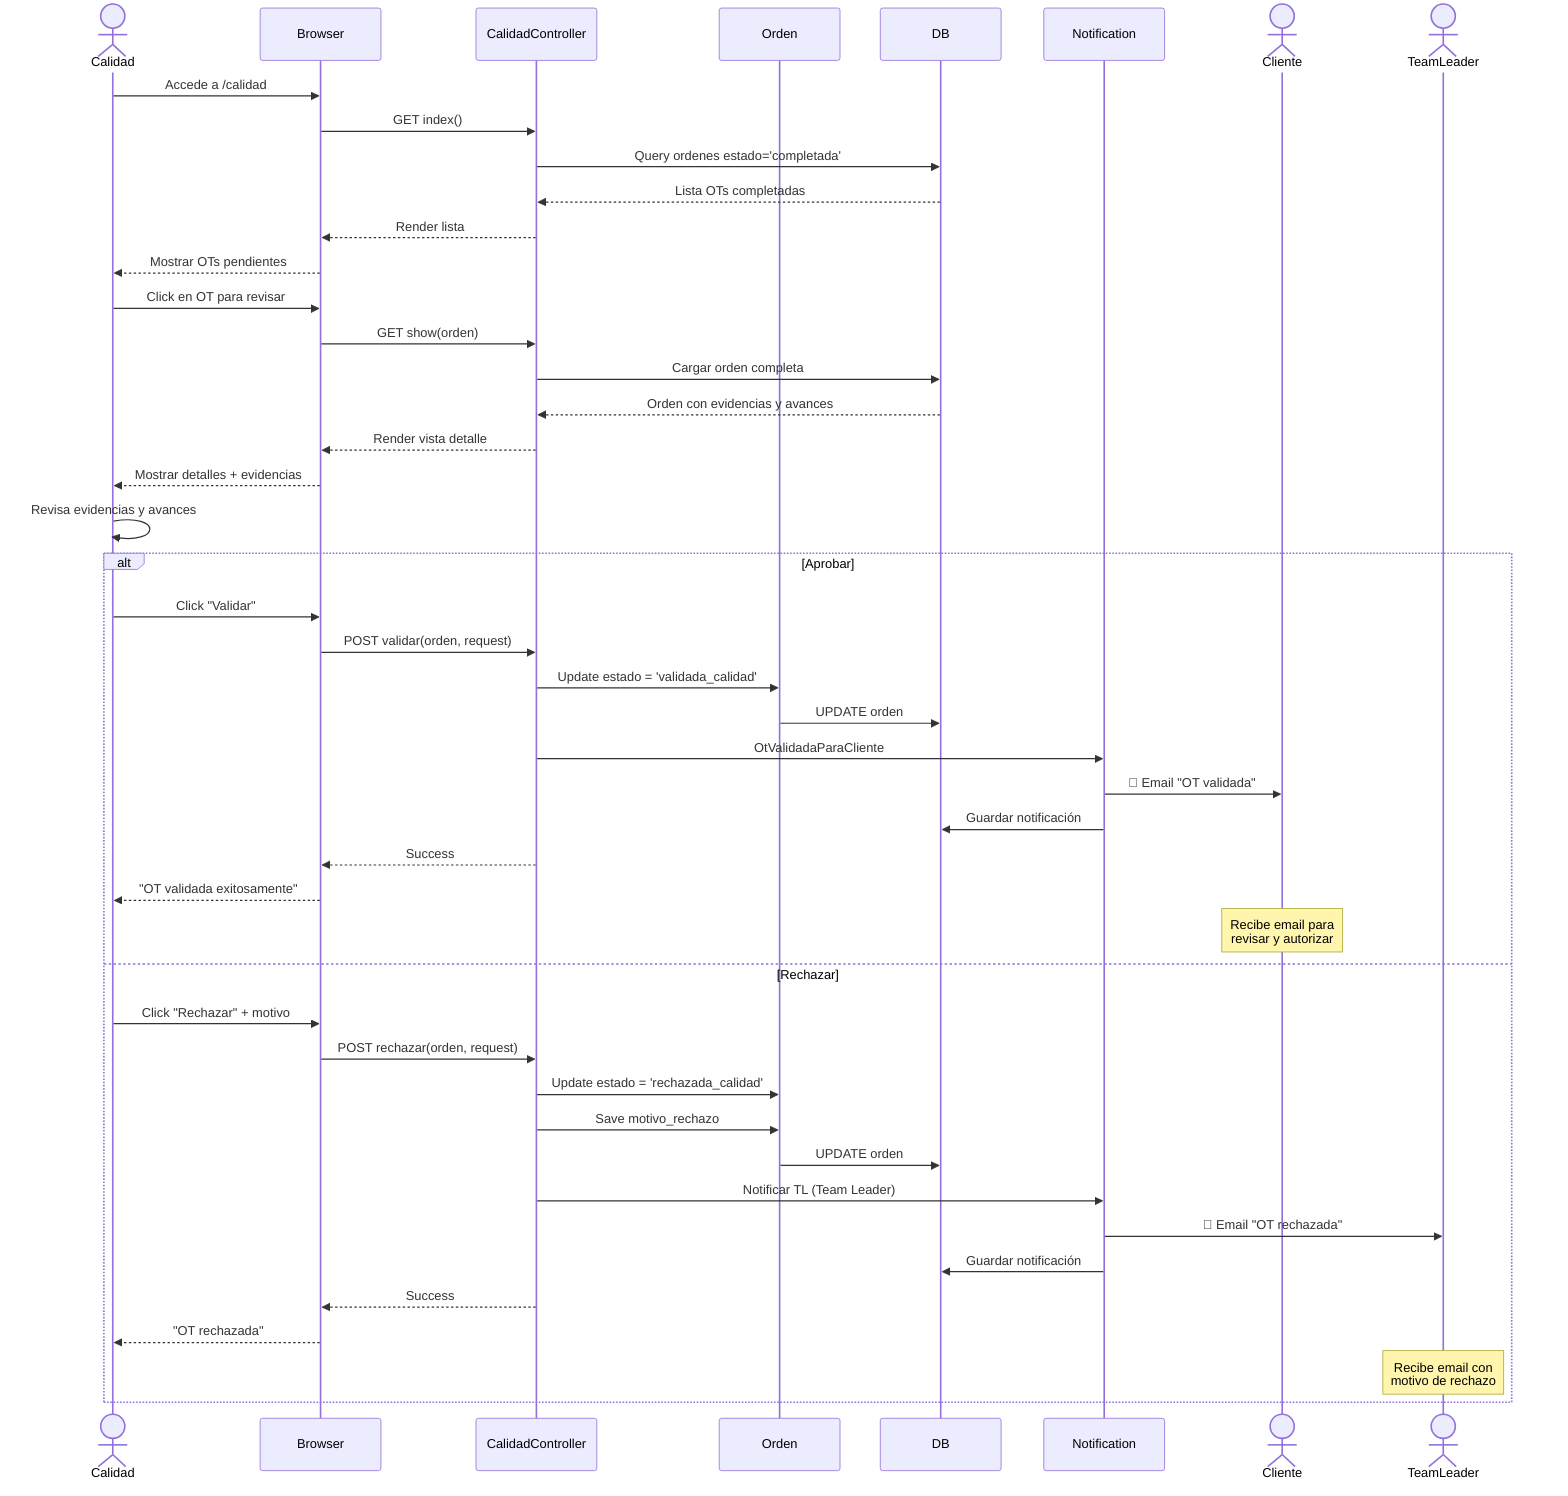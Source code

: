﻿sequenceDiagram
    actor Calidad
    participant Browser
    participant CalidadController
    participant Orden
    participant DB
    participant Notification
    actor Cliente
    actor TeamLeader

    Calidad->>Browser: Accede a /calidad
    Browser->>CalidadController: GET index()
    CalidadController->>DB: Query ordenes estado='completada'
    DB-->>CalidadController: Lista OTs completadas
    CalidadController-->>Browser: Render lista
    Browser-->>Calidad: Mostrar OTs pendientes
    
    Calidad->>Browser: Click en OT para revisar
    Browser->>CalidadController: GET show(orden)
    CalidadController->>DB: Cargar orden completa
    DB-->>CalidadController: Orden con evidencias y avances
    CalidadController-->>Browser: Render vista detalle
    Browser-->>Calidad: Mostrar detalles + evidencias
    
    Calidad->>Calidad: Revisa evidencias y avances
    
    alt Aprobar
        Calidad->>Browser: Click "Validar"
        Browser->>CalidadController: POST validar(orden, request)
        
        CalidadController->>Orden: Update estado = 'validada_calidad'
        Orden->>DB: UPDATE orden
        
        CalidadController->>Notification: OtValidadaParaCliente
        Notification->>Cliente: 📧 Email "OT validada"
        Notification->>DB: Guardar notificación
        
        CalidadController-->>Browser: Success
        Browser-->>Calidad: "OT validada exitosamente"
        
        Note over Cliente: Recibe email para<br/>revisar y autorizar
    else Rechazar
        Calidad->>Browser: Click "Rechazar" + motivo
        Browser->>CalidadController: POST rechazar(orden, request)
        
        CalidadController->>Orden: Update estado = 'rechazada_calidad'
        CalidadController->>Orden: Save motivo_rechazo
        Orden->>DB: UPDATE orden
        
        CalidadController->>Notification: Notificar TL (Team Leader)
        Notification->>TeamLeader: 📧 Email "OT rechazada"
        Notification->>DB: Guardar notificación
        
        CalidadController-->>Browser: Success
        Browser-->>Calidad: "OT rechazada"
        
        Note over TeamLeader: Recibe email con<br/>motivo de rechazo
    end